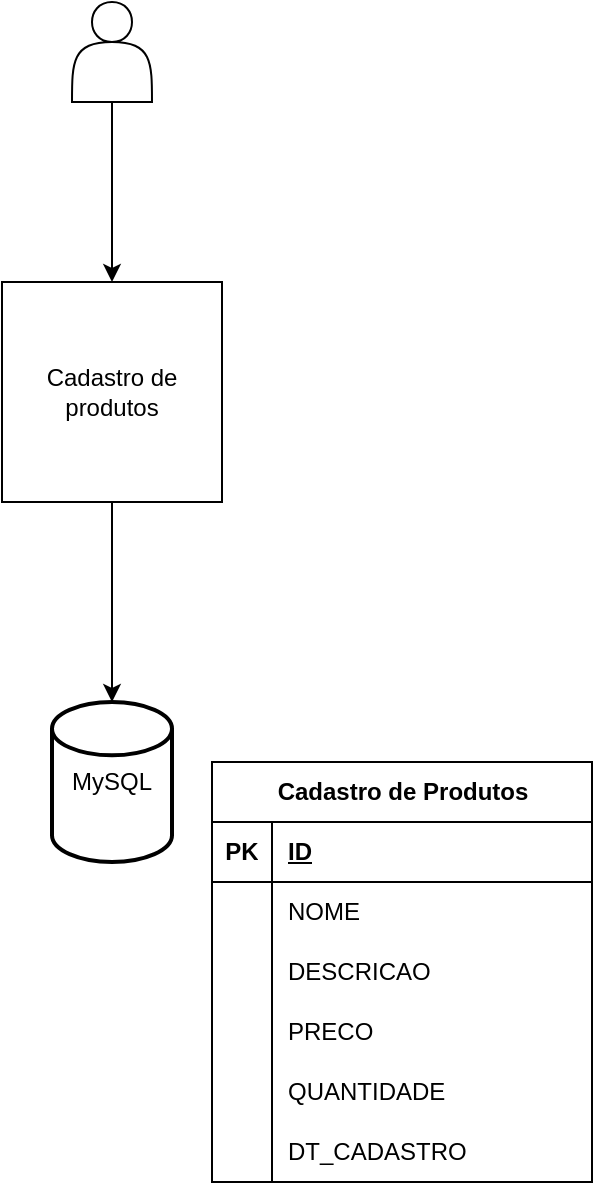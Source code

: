 <mxfile version="21.3.4" type="github">
  <diagram name="Página-1" id="FYMTjBYePlC2DOv42e8Q">
    <mxGraphModel dx="739" dy="708" grid="1" gridSize="10" guides="1" tooltips="1" connect="1" arrows="1" fold="1" page="1" pageScale="1" pageWidth="827" pageHeight="1169" math="0" shadow="0">
      <root>
        <mxCell id="0" />
        <mxCell id="1" parent="0" />
        <mxCell id="qu1HSt9WwSII7SMBcl9J-1" value="MySQL" style="strokeWidth=2;html=1;shape=mxgraph.flowchart.database;whiteSpace=wrap;" vertex="1" parent="1">
          <mxGeometry x="310" y="420" width="60" height="80" as="geometry" />
        </mxCell>
        <mxCell id="qu1HSt9WwSII7SMBcl9J-7" style="edgeStyle=orthogonalEdgeStyle;rounded=0;orthogonalLoop=1;jettySize=auto;html=1;entryX=0.5;entryY=0;entryDx=0;entryDy=0;entryPerimeter=0;" edge="1" parent="1" source="qu1HSt9WwSII7SMBcl9J-6" target="qu1HSt9WwSII7SMBcl9J-1">
          <mxGeometry relative="1" as="geometry" />
        </mxCell>
        <mxCell id="qu1HSt9WwSII7SMBcl9J-6" value="Cadastro de produtos" style="whiteSpace=wrap;html=1;aspect=fixed;" vertex="1" parent="1">
          <mxGeometry x="285" y="210" width="110" height="110" as="geometry" />
        </mxCell>
        <mxCell id="qu1HSt9WwSII7SMBcl9J-53" style="edgeStyle=orthogonalEdgeStyle;rounded=0;orthogonalLoop=1;jettySize=auto;html=1;entryX=0.5;entryY=0;entryDx=0;entryDy=0;" edge="1" parent="1" source="qu1HSt9WwSII7SMBcl9J-52" target="qu1HSt9WwSII7SMBcl9J-6">
          <mxGeometry relative="1" as="geometry" />
        </mxCell>
        <mxCell id="qu1HSt9WwSII7SMBcl9J-52" value="" style="shape=actor;whiteSpace=wrap;html=1;" vertex="1" parent="1">
          <mxGeometry x="320" y="70" width="40" height="50" as="geometry" />
        </mxCell>
        <mxCell id="qu1HSt9WwSII7SMBcl9J-54" value="Cadastro de Produtos" style="shape=table;startSize=30;container=1;collapsible=1;childLayout=tableLayout;fixedRows=1;rowLines=0;fontStyle=1;align=center;resizeLast=1;html=1;" vertex="1" parent="1">
          <mxGeometry x="390" y="450" width="190" height="210" as="geometry" />
        </mxCell>
        <mxCell id="qu1HSt9WwSII7SMBcl9J-55" value="" style="shape=tableRow;horizontal=0;startSize=0;swimlaneHead=0;swimlaneBody=0;fillColor=none;collapsible=0;dropTarget=0;points=[[0,0.5],[1,0.5]];portConstraint=eastwest;top=0;left=0;right=0;bottom=1;" vertex="1" parent="qu1HSt9WwSII7SMBcl9J-54">
          <mxGeometry y="30" width="190" height="30" as="geometry" />
        </mxCell>
        <mxCell id="qu1HSt9WwSII7SMBcl9J-56" value="PK" style="shape=partialRectangle;connectable=0;fillColor=none;top=0;left=0;bottom=0;right=0;fontStyle=1;overflow=hidden;whiteSpace=wrap;html=1;" vertex="1" parent="qu1HSt9WwSII7SMBcl9J-55">
          <mxGeometry width="30" height="30" as="geometry">
            <mxRectangle width="30" height="30" as="alternateBounds" />
          </mxGeometry>
        </mxCell>
        <mxCell id="qu1HSt9WwSII7SMBcl9J-57" value="ID" style="shape=partialRectangle;connectable=0;fillColor=none;top=0;left=0;bottom=0;right=0;align=left;spacingLeft=6;fontStyle=5;overflow=hidden;whiteSpace=wrap;html=1;" vertex="1" parent="qu1HSt9WwSII7SMBcl9J-55">
          <mxGeometry x="30" width="160" height="30" as="geometry">
            <mxRectangle width="160" height="30" as="alternateBounds" />
          </mxGeometry>
        </mxCell>
        <mxCell id="qu1HSt9WwSII7SMBcl9J-58" value="" style="shape=tableRow;horizontal=0;startSize=0;swimlaneHead=0;swimlaneBody=0;fillColor=none;collapsible=0;dropTarget=0;points=[[0,0.5],[1,0.5]];portConstraint=eastwest;top=0;left=0;right=0;bottom=0;" vertex="1" parent="qu1HSt9WwSII7SMBcl9J-54">
          <mxGeometry y="60" width="190" height="30" as="geometry" />
        </mxCell>
        <mxCell id="qu1HSt9WwSII7SMBcl9J-59" value="" style="shape=partialRectangle;connectable=0;fillColor=none;top=0;left=0;bottom=0;right=0;editable=1;overflow=hidden;whiteSpace=wrap;html=1;" vertex="1" parent="qu1HSt9WwSII7SMBcl9J-58">
          <mxGeometry width="30" height="30" as="geometry">
            <mxRectangle width="30" height="30" as="alternateBounds" />
          </mxGeometry>
        </mxCell>
        <mxCell id="qu1HSt9WwSII7SMBcl9J-60" value="NOME" style="shape=partialRectangle;connectable=0;fillColor=none;top=0;left=0;bottom=0;right=0;align=left;spacingLeft=6;overflow=hidden;whiteSpace=wrap;html=1;" vertex="1" parent="qu1HSt9WwSII7SMBcl9J-58">
          <mxGeometry x="30" width="160" height="30" as="geometry">
            <mxRectangle width="160" height="30" as="alternateBounds" />
          </mxGeometry>
        </mxCell>
        <mxCell id="qu1HSt9WwSII7SMBcl9J-61" value="" style="shape=tableRow;horizontal=0;startSize=0;swimlaneHead=0;swimlaneBody=0;fillColor=none;collapsible=0;dropTarget=0;points=[[0,0.5],[1,0.5]];portConstraint=eastwest;top=0;left=0;right=0;bottom=0;" vertex="1" parent="qu1HSt9WwSII7SMBcl9J-54">
          <mxGeometry y="90" width="190" height="30" as="geometry" />
        </mxCell>
        <mxCell id="qu1HSt9WwSII7SMBcl9J-62" value="" style="shape=partialRectangle;connectable=0;fillColor=none;top=0;left=0;bottom=0;right=0;editable=1;overflow=hidden;whiteSpace=wrap;html=1;" vertex="1" parent="qu1HSt9WwSII7SMBcl9J-61">
          <mxGeometry width="30" height="30" as="geometry">
            <mxRectangle width="30" height="30" as="alternateBounds" />
          </mxGeometry>
        </mxCell>
        <mxCell id="qu1HSt9WwSII7SMBcl9J-63" value="DESCRICAO" style="shape=partialRectangle;connectable=0;fillColor=none;top=0;left=0;bottom=0;right=0;align=left;spacingLeft=6;overflow=hidden;whiteSpace=wrap;html=1;" vertex="1" parent="qu1HSt9WwSII7SMBcl9J-61">
          <mxGeometry x="30" width="160" height="30" as="geometry">
            <mxRectangle width="160" height="30" as="alternateBounds" />
          </mxGeometry>
        </mxCell>
        <mxCell id="qu1HSt9WwSII7SMBcl9J-64" value="" style="shape=tableRow;horizontal=0;startSize=0;swimlaneHead=0;swimlaneBody=0;fillColor=none;collapsible=0;dropTarget=0;points=[[0,0.5],[1,0.5]];portConstraint=eastwest;top=0;left=0;right=0;bottom=0;" vertex="1" parent="qu1HSt9WwSII7SMBcl9J-54">
          <mxGeometry y="120" width="190" height="30" as="geometry" />
        </mxCell>
        <mxCell id="qu1HSt9WwSII7SMBcl9J-65" value="" style="shape=partialRectangle;connectable=0;fillColor=none;top=0;left=0;bottom=0;right=0;editable=1;overflow=hidden;whiteSpace=wrap;html=1;" vertex="1" parent="qu1HSt9WwSII7SMBcl9J-64">
          <mxGeometry width="30" height="30" as="geometry">
            <mxRectangle width="30" height="30" as="alternateBounds" />
          </mxGeometry>
        </mxCell>
        <mxCell id="qu1HSt9WwSII7SMBcl9J-66" value="PRECO" style="shape=partialRectangle;connectable=0;fillColor=none;top=0;left=0;bottom=0;right=0;align=left;spacingLeft=6;overflow=hidden;whiteSpace=wrap;html=1;" vertex="1" parent="qu1HSt9WwSII7SMBcl9J-64">
          <mxGeometry x="30" width="160" height="30" as="geometry">
            <mxRectangle width="160" height="30" as="alternateBounds" />
          </mxGeometry>
        </mxCell>
        <mxCell id="qu1HSt9WwSII7SMBcl9J-73" value="" style="shape=tableRow;horizontal=0;startSize=0;swimlaneHead=0;swimlaneBody=0;fillColor=none;collapsible=0;dropTarget=0;points=[[0,0.5],[1,0.5]];portConstraint=eastwest;top=0;left=0;right=0;bottom=0;" vertex="1" parent="qu1HSt9WwSII7SMBcl9J-54">
          <mxGeometry y="150" width="190" height="30" as="geometry" />
        </mxCell>
        <mxCell id="qu1HSt9WwSII7SMBcl9J-74" value="" style="shape=partialRectangle;connectable=0;fillColor=none;top=0;left=0;bottom=0;right=0;editable=1;overflow=hidden;whiteSpace=wrap;html=1;" vertex="1" parent="qu1HSt9WwSII7SMBcl9J-73">
          <mxGeometry width="30" height="30" as="geometry">
            <mxRectangle width="30" height="30" as="alternateBounds" />
          </mxGeometry>
        </mxCell>
        <mxCell id="qu1HSt9WwSII7SMBcl9J-75" value="QUANTIDADE" style="shape=partialRectangle;connectable=0;fillColor=none;top=0;left=0;bottom=0;right=0;align=left;spacingLeft=6;overflow=hidden;whiteSpace=wrap;html=1;" vertex="1" parent="qu1HSt9WwSII7SMBcl9J-73">
          <mxGeometry x="30" width="160" height="30" as="geometry">
            <mxRectangle width="160" height="30" as="alternateBounds" />
          </mxGeometry>
        </mxCell>
        <mxCell id="qu1HSt9WwSII7SMBcl9J-76" value="" style="shape=tableRow;horizontal=0;startSize=0;swimlaneHead=0;swimlaneBody=0;fillColor=none;collapsible=0;dropTarget=0;points=[[0,0.5],[1,0.5]];portConstraint=eastwest;top=0;left=0;right=0;bottom=0;" vertex="1" parent="qu1HSt9WwSII7SMBcl9J-54">
          <mxGeometry y="180" width="190" height="30" as="geometry" />
        </mxCell>
        <mxCell id="qu1HSt9WwSII7SMBcl9J-77" value="" style="shape=partialRectangle;connectable=0;fillColor=none;top=0;left=0;bottom=0;right=0;editable=1;overflow=hidden;whiteSpace=wrap;html=1;" vertex="1" parent="qu1HSt9WwSII7SMBcl9J-76">
          <mxGeometry width="30" height="30" as="geometry">
            <mxRectangle width="30" height="30" as="alternateBounds" />
          </mxGeometry>
        </mxCell>
        <mxCell id="qu1HSt9WwSII7SMBcl9J-78" value="DT_CADASTRO" style="shape=partialRectangle;connectable=0;fillColor=none;top=0;left=0;bottom=0;right=0;align=left;spacingLeft=6;overflow=hidden;whiteSpace=wrap;html=1;" vertex="1" parent="qu1HSt9WwSII7SMBcl9J-76">
          <mxGeometry x="30" width="160" height="30" as="geometry">
            <mxRectangle width="160" height="30" as="alternateBounds" />
          </mxGeometry>
        </mxCell>
      </root>
    </mxGraphModel>
  </diagram>
</mxfile>
